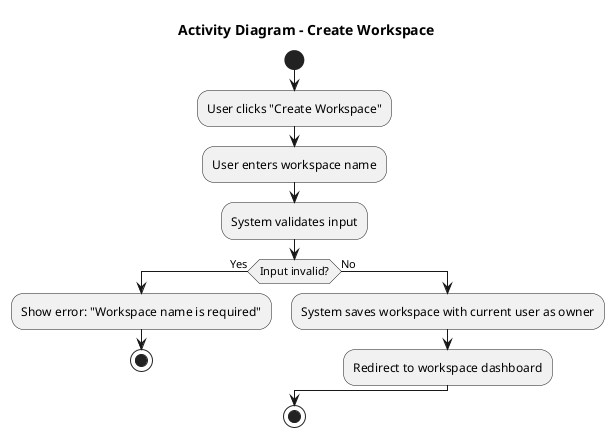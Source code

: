 @startuml
title Activity Diagram - Create Workspace
start

:User clicks "Create Workspace";

:User enters workspace name;

:System validates input;

if (Input invalid?) then (Yes)
    :Show error: "Workspace name is required";
    stop
else (No)
    :System saves workspace with current user as owner;
    :Redirect to workspace dashboard;
endif

stop
@enduml
